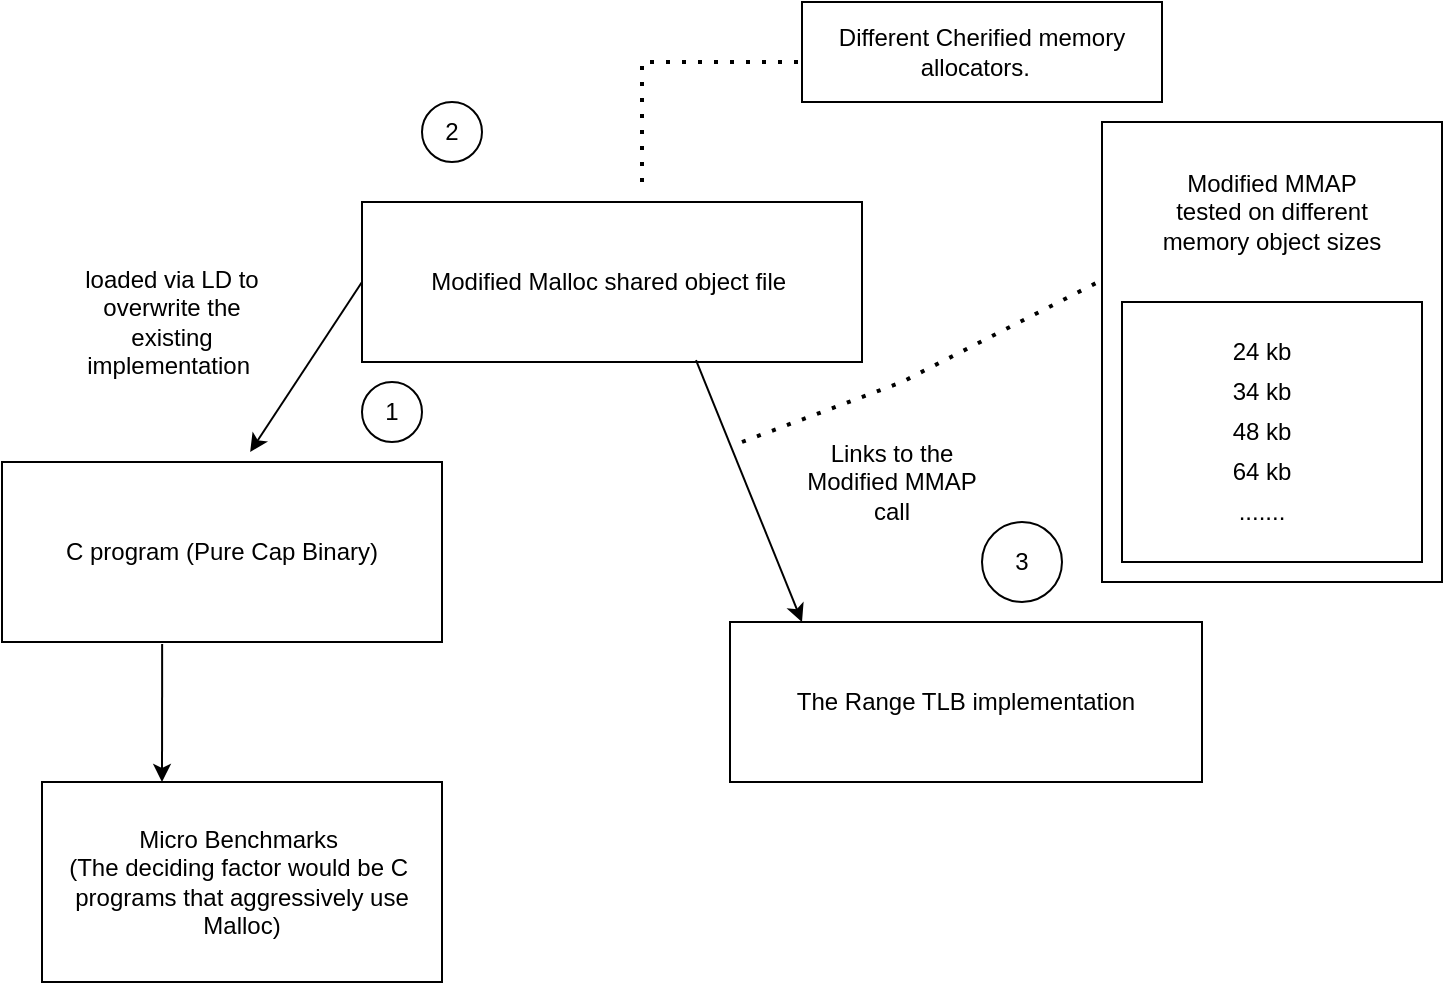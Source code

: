 <mxfile version="22.0.8" type="device">
  <diagram name="Page-1" id="McNYjQjwSvaLzqG4gVjq">
    <mxGraphModel dx="1264" dy="998" grid="1" gridSize="10" guides="1" tooltips="1" connect="1" arrows="1" fold="1" page="1" pageScale="1" pageWidth="827" pageHeight="1169" math="0" shadow="0">
      <root>
        <mxCell id="0" />
        <mxCell id="1" parent="0" />
        <mxCell id="F4gldFT95kyvLo6slutU-1" value="C program (Pure Cap Binary)" style="rounded=0;whiteSpace=wrap;html=1;" parent="1" vertex="1">
          <mxGeometry x="50" y="240" width="220" height="90" as="geometry" />
        </mxCell>
        <mxCell id="F4gldFT95kyvLo6slutU-2" value="Modified Malloc shared object file&amp;nbsp;" style="rounded=0;whiteSpace=wrap;html=1;" parent="1" vertex="1">
          <mxGeometry x="230" y="110" width="250" height="80" as="geometry" />
        </mxCell>
        <mxCell id="F4gldFT95kyvLo6slutU-3" value="" style="endArrow=classic;html=1;rounded=0;entryX=0.564;entryY=-0.056;entryDx=0;entryDy=0;entryPerimeter=0;exitX=0;exitY=0.5;exitDx=0;exitDy=0;" parent="1" source="F4gldFT95kyvLo6slutU-2" target="F4gldFT95kyvLo6slutU-1" edge="1">
          <mxGeometry width="50" height="50" relative="1" as="geometry">
            <mxPoint x="260" y="310" as="sourcePoint" />
            <mxPoint x="310" y="260" as="targetPoint" />
          </mxGeometry>
        </mxCell>
        <mxCell id="F4gldFT95kyvLo6slutU-4" value="loaded via LD to overwrite the existing implementation&amp;nbsp;" style="text;html=1;strokeColor=none;fillColor=none;align=center;verticalAlign=middle;whiteSpace=wrap;rounded=0;" parent="1" vertex="1">
          <mxGeometry x="80" y="140" width="110" height="60" as="geometry" />
        </mxCell>
        <mxCell id="F4gldFT95kyvLo6slutU-5" value="" style="endArrow=classic;html=1;rounded=0;exitX=0.668;exitY=0.988;exitDx=0;exitDy=0;exitPerimeter=0;" parent="1" source="F4gldFT95kyvLo6slutU-2" edge="1">
          <mxGeometry width="50" height="50" relative="1" as="geometry">
            <mxPoint x="260" y="310" as="sourcePoint" />
            <mxPoint x="450" y="320" as="targetPoint" />
          </mxGeometry>
        </mxCell>
        <mxCell id="F4gldFT95kyvLo6slutU-6" value="Links to the Modified MMAP call" style="text;html=1;strokeColor=none;fillColor=none;align=center;verticalAlign=middle;whiteSpace=wrap;rounded=0;" parent="1" vertex="1">
          <mxGeometry x="450" y="220" width="90" height="60" as="geometry" />
        </mxCell>
        <mxCell id="F4gldFT95kyvLo6slutU-7" value="The Range TLB implementation" style="rounded=0;whiteSpace=wrap;html=1;" parent="1" vertex="1">
          <mxGeometry x="414" y="320" width="236" height="80" as="geometry" />
        </mxCell>
        <mxCell id="F4gldFT95kyvLo6slutU-10" value="" style="rounded=0;whiteSpace=wrap;html=1;" parent="1" vertex="1">
          <mxGeometry x="600" y="70" width="170" height="230" as="geometry" />
        </mxCell>
        <mxCell id="F4gldFT95kyvLo6slutU-11" value="Modified MMAP tested on different memory object sizes" style="text;html=1;strokeColor=none;fillColor=none;align=center;verticalAlign=middle;whiteSpace=wrap;rounded=0;" parent="1" vertex="1">
          <mxGeometry x="625" y="100" width="120" height="30" as="geometry" />
        </mxCell>
        <mxCell id="F4gldFT95kyvLo6slutU-39" value="" style="rounded=0;whiteSpace=wrap;html=1;" parent="1" vertex="1">
          <mxGeometry x="610" y="160" width="150" height="130" as="geometry" />
        </mxCell>
        <mxCell id="F4gldFT95kyvLo6slutU-41" value="24 kb" style="text;html=1;strokeColor=none;fillColor=none;align=center;verticalAlign=middle;whiteSpace=wrap;rounded=0;" parent="1" vertex="1">
          <mxGeometry x="650" y="170" width="60" height="30" as="geometry" />
        </mxCell>
        <mxCell id="F4gldFT95kyvLo6slutU-42" value="34 kb" style="text;html=1;strokeColor=none;fillColor=none;align=center;verticalAlign=middle;whiteSpace=wrap;rounded=0;" parent="1" vertex="1">
          <mxGeometry x="650" y="190" width="60" height="30" as="geometry" />
        </mxCell>
        <mxCell id="F4gldFT95kyvLo6slutU-44" value="48 kb" style="text;html=1;strokeColor=none;fillColor=none;align=center;verticalAlign=middle;whiteSpace=wrap;rounded=0;" parent="1" vertex="1">
          <mxGeometry x="650" y="210" width="60" height="30" as="geometry" />
        </mxCell>
        <mxCell id="F4gldFT95kyvLo6slutU-45" value="64 kb" style="text;html=1;strokeColor=none;fillColor=none;align=center;verticalAlign=middle;whiteSpace=wrap;rounded=0;" parent="1" vertex="1">
          <mxGeometry x="650" y="230" width="60" height="30" as="geometry" />
        </mxCell>
        <mxCell id="F4gldFT95kyvLo6slutU-46" value="" style="endArrow=none;dashed=1;html=1;dashPattern=1 3;strokeWidth=2;rounded=0;entryX=0.012;entryY=0.339;entryDx=0;entryDy=0;entryPerimeter=0;" parent="1" target="F4gldFT95kyvLo6slutU-10" edge="1">
          <mxGeometry width="50" height="50" relative="1" as="geometry">
            <mxPoint x="420" y="230" as="sourcePoint" />
            <mxPoint x="590" y="150" as="targetPoint" />
            <Array as="points">
              <mxPoint x="500" y="200" />
            </Array>
          </mxGeometry>
        </mxCell>
        <mxCell id="F4gldFT95kyvLo6slutU-48" value="......." style="text;html=1;strokeColor=none;fillColor=none;align=center;verticalAlign=middle;whiteSpace=wrap;rounded=0;" parent="1" vertex="1">
          <mxGeometry x="650" y="250" width="60" height="30" as="geometry" />
        </mxCell>
        <mxCell id="F4gldFT95kyvLo6slutU-49" value="" style="endArrow=classic;html=1;rounded=0;exitX=0.364;exitY=1.011;exitDx=0;exitDy=0;exitPerimeter=0;" parent="1" source="F4gldFT95kyvLo6slutU-1" edge="1">
          <mxGeometry width="50" height="50" relative="1" as="geometry">
            <mxPoint x="380" y="270" as="sourcePoint" />
            <mxPoint x="130" y="400" as="targetPoint" />
          </mxGeometry>
        </mxCell>
        <mxCell id="F4gldFT95kyvLo6slutU-50" value="Micro Benchmarks&amp;nbsp;&lt;br&gt;(The deciding factor would be C&amp;nbsp;&lt;br&gt;programs that aggressively use Malloc)" style="rounded=0;whiteSpace=wrap;html=1;" parent="1" vertex="1">
          <mxGeometry x="70" y="400" width="200" height="100" as="geometry" />
        </mxCell>
        <mxCell id="F4gldFT95kyvLo6slutU-53" value="" style="endArrow=none;dashed=1;html=1;dashPattern=1 3;strokeWidth=2;rounded=0;" parent="1" edge="1">
          <mxGeometry width="50" height="50" relative="1" as="geometry">
            <mxPoint x="370" y="100" as="sourcePoint" />
            <mxPoint x="450" y="40" as="targetPoint" />
            <Array as="points">
              <mxPoint x="370" y="40" />
            </Array>
          </mxGeometry>
        </mxCell>
        <mxCell id="F4gldFT95kyvLo6slutU-55" value="Different Cherified memory allocators. &amp;nbsp;" style="rounded=0;whiteSpace=wrap;html=1;" parent="1" vertex="1">
          <mxGeometry x="450" y="10" width="180" height="50" as="geometry" />
        </mxCell>
        <mxCell id="pXU2l4itcDNmfNoYy7Vu-1" value="1" style="ellipse;whiteSpace=wrap;html=1;aspect=fixed;" parent="1" vertex="1">
          <mxGeometry x="230" y="200" width="30" height="30" as="geometry" />
        </mxCell>
        <mxCell id="pXU2l4itcDNmfNoYy7Vu-2" value="2" style="ellipse;whiteSpace=wrap;html=1;aspect=fixed;" parent="1" vertex="1">
          <mxGeometry x="260" y="60" width="30" height="30" as="geometry" />
        </mxCell>
        <mxCell id="pXU2l4itcDNmfNoYy7Vu-7" value="3" style="ellipse;whiteSpace=wrap;html=1;aspect=fixed;" parent="1" vertex="1">
          <mxGeometry x="540" y="270" width="40" height="40" as="geometry" />
        </mxCell>
      </root>
    </mxGraphModel>
  </diagram>
</mxfile>
